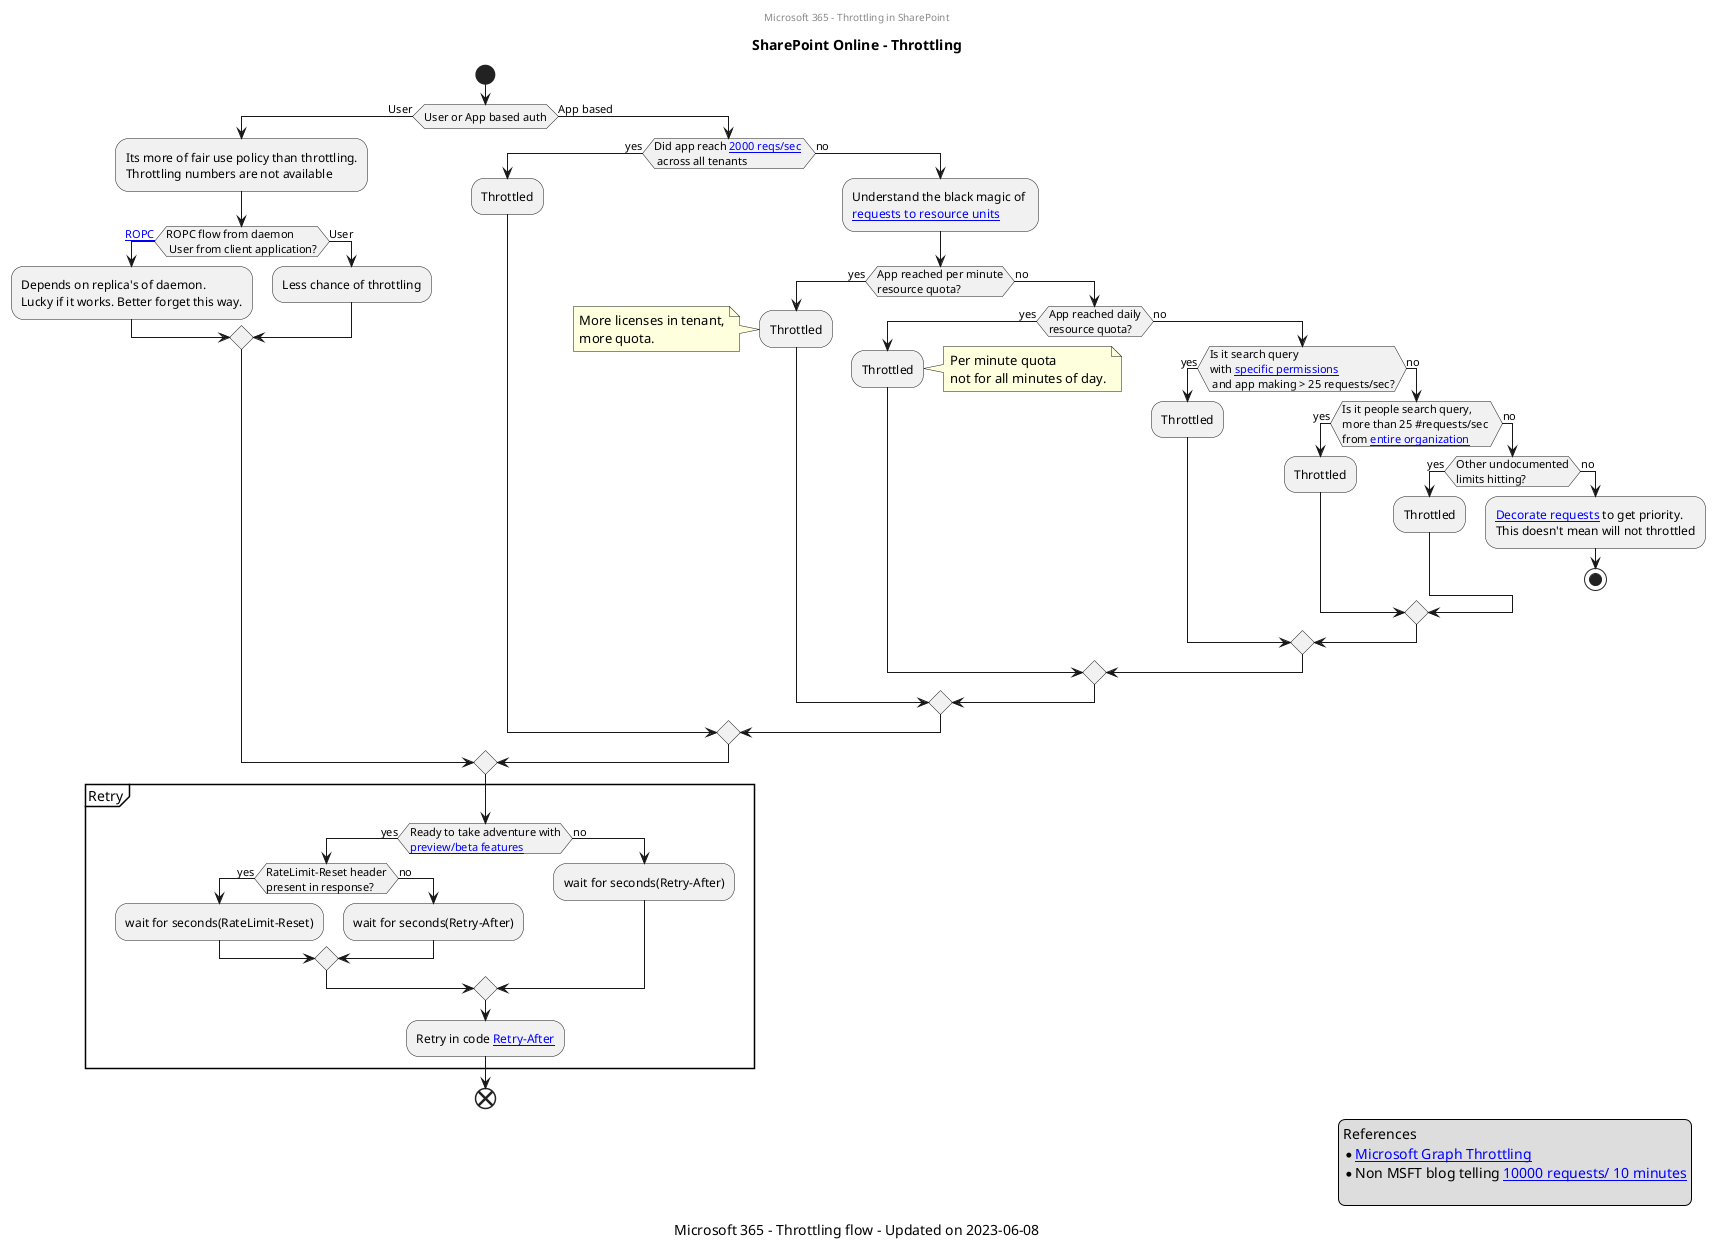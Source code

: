 @startuml "Throttling"
center header
Microsoft 365 - Throttling in SharePoint
endheader

title SharePoint Online - Throttling 

start
if (User or App based auth) then (User)
    :Its more of fair use policy than throttling.
    Throttling numbers are not available;
    if(ROPC flow from daemon\n User from client application?) then ([[https://learn.microsoft.com/en-us/azure/active-directory/develop/v2-oauth-ropc ROPC]])
        :Depends on replica's of daemon.
        Lucky if it works. Better forget this way.;
    else (User)
        :Less chance of throttling;
    endif
else (App based)
    if (Did app reach [[https://learn.microsoft.com/en-us/graph/throttling-limits#ms--in-this-article 2000 reqs/sec]] \n across all tenants) then (yes)
        :Throttled;
    else (no)
        :Understand the black magic of \n[[https://learn.microsoft.com/en-us/sharepoint/dev/general-development/how-to-avoid-getting-throttled-or-blocked-in-sharepoint-online#application-throttling requests to resource units]];
        if(App reached per minute\nresource quota?) then (yes)
            :Throttled;
            note left: More licenses in tenant,\nmore quota.
        else (no)
            if(App reached daily\nresource quota?) then (yes)
                :Throttled;
                note right:Per minute quota \nnot for all minutes of day.
            else (no)
                if(Is it search query \nwith [[https://learn.microsoft.com/en-us/sharepoint/dev/general-development/how-to-avoid-getting-throttled-or-blocked-in-sharepoint-online#when-using-app-only-authentication-with-sitesreadall-permission specific permissions]]\n and app making > 25 requests/sec?) then (yes)
                    :Throttled;
                else (no)
                    if(Is it people search query, \nmore than 25 #requests/sec \nfrom [[https://learn.microsoft.com/en-us/sharepoint/dev/general-development/how-to-avoid-getting-throttled-or-blocked-in-sharepoint-online#when-searching-for-people-search-results entire organization]]) then (yes)
                        :Throttled;
                    else (no)
                        if(Other undocumented\nlimits hitting?) then (yes)
                            :Throttled;
                        else (no)
                            :[[https://learn.microsoft.com/en-us/sharepoint/dev/general-development/how-to-avoid-getting-throttled-or-blocked-in-sharepoint-online#how-to-decorate-your-http-traffic Decorate requests]] to get priority.\nThis doesn't mean will not throttled;
                            stop
                        endif
                    endif
                endif
            endif
        endif
    endif
endif
partition Retry {
    if(Ready to take adventure with\n[[https://learn.microsoft.com/en-us/sharepoint/dev/general-development/how-to-avoid-getting-throttled-or-blocked-in-sharepoint-online#ratelimit-headers---preview preview/beta features]]) then (yes)
        if(RateLimit-Reset header\npresent in response?) then (yes)
            :wait for seconds(RateLimit-Reset);
        else (no)
            :wait for seconds(Retry-After);
        endif
    else (no)
        :wait for seconds(Retry-After);
    endif
    :Retry in code [[https://learn.microsoft.com/en-us/sharepoint/dev/general-development/how-to-avoid-getting-throttled-or-blocked-in-sharepoint-online#retry-after-header Retry-After]];
}
legend right
    References
    * [[https://learn.microsoft.com/en-us/graph/throttling Microsoft Graph Throttling]]
    * Non MSFT blog telling [[https://www.spdoctor.com/articles/Microsoft_Graph_-_Don't_Get_Throttled!.html 10000 requests/ 10 minutes]]
    
endlegend
caption Microsoft 365 - Throttling flow - Updated on 2023-06-08
end
@enduml